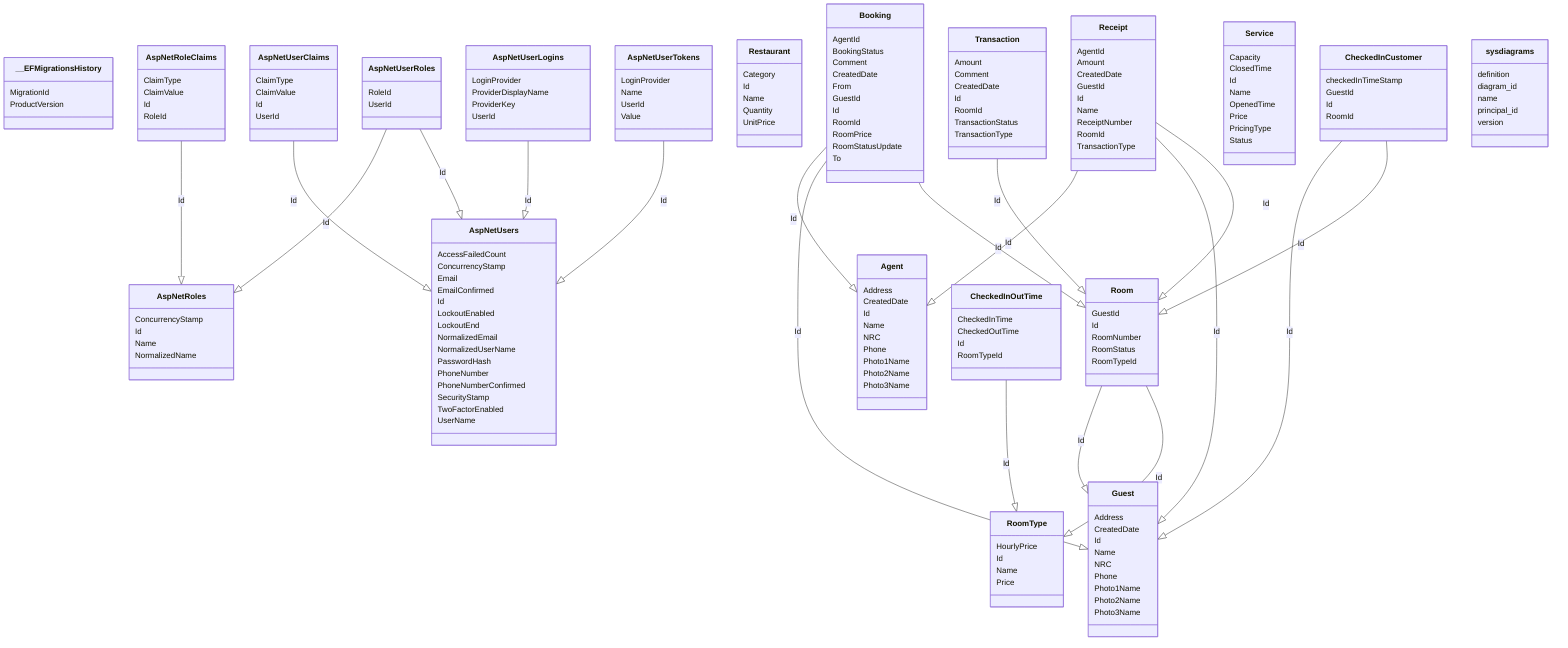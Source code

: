classDiagram
      
class __EFMigrationsHistory {
    MigrationId
          ProductVersion
          
}
        
class AspNetRoles {
    ConcurrencyStamp
          Id
          Name
          NormalizedName
          
}
        
class AspNetUsers {
    AccessFailedCount
          ConcurrencyStamp
          Email
          EmailConfirmed
          Id
          LockoutEnabled
          LockoutEnd
          NormalizedEmail
          NormalizedUserName
          PasswordHash
          PhoneNumber
          PhoneNumberConfirmed
          SecurityStamp
          TwoFactorEnabled
          UserName
          
}
        
class AspNetRoleClaims {
    ClaimType
          ClaimValue
          Id
          RoleId
          
}
        
class AspNetUserClaims {
    ClaimType
          ClaimValue
          Id
          UserId
          
}
        
class AspNetUserLogins {
    LoginProvider
          ProviderDisplayName
          ProviderKey
          UserId
          
}
        
class AspNetUserRoles {
    RoleId
          UserId
          
}
        
class AspNetUserTokens {
    LoginProvider
          Name
          UserId
          Value
          
}
        
class Agent {
    Address
          CreatedDate
          Id
          Name
          NRC
          Phone
          Photo1Name
          Photo2Name
          Photo3Name
          
}
        
class Guest {
    Address
          CreatedDate
          Id
          Name
          NRC
          Phone
          Photo1Name
          Photo2Name
          Photo3Name
          
}
        
class Restaurant {
    Category
          Id
          Name
          Quantity
          UnitPrice
          
}
        
class RoomType {
    HourlyPrice
          Id
          Name
          Price
          
}
        
class Room {
    GuestId
          Id
          RoomNumber
          RoomStatus
          RoomTypeId
          
}
        
class Booking {
    AgentId
          BookingStatus
          Comment
          CreatedDate
          From
          GuestId
          Id
          RoomId
          RoomPrice
          RoomStatusUpdate
          To
          
}
        
class Transaction {
    Amount
          Comment
          CreatedDate
          Id
          RoomId
          TransactionStatus
          TransactionType
          
}
        
class CheckedInOutTime {
    CheckedInTime
          CheckedOutTime
          Id
          RoomTypeId
          
}
        
class CheckedInCustomer {
    checkedInTimeStamp
          GuestId
          Id
          RoomId
          
}
        
class Service {
    Capacity
          ClosedTime
          Id
          Name
          OpenedTime
          Price
          PricingType
          Status
          
}
        
class Receipt {
    AgentId
          Amount
          CreatedDate
          GuestId
          Id
          Name
          ReceiptNumber
          RoomId
          TransactionType
          
}
        
class sysdiagrams {
    definition
          diagram_id
          name
          principal_id
          version
          
}
        
      AspNetRoleClaims --|> AspNetRoles: Id
            AspNetUserClaims --|> AspNetUsers: Id
            AspNetUserLogins --|> AspNetUsers: Id
            AspNetUserRoles --|> AspNetRoles: Id
            AspNetUserRoles --|> AspNetUsers: Id
            AspNetUserTokens --|> AspNetUsers: Id
            Room --|> Guest: Id
            Room --|> RoomType: Id
            Booking --|> Agent: Id
            Booking --|> Guest: Id
            Booking --|> Room: Id
            Transaction --|> Room: Id
            CheckedInOutTime --|> RoomType: Id
            CheckedInCustomer --|> Guest: Id
            CheckedInCustomer --|> Room: Id
            Receipt --|> Agent: Id
            Receipt --|> Guest: Id
            Receipt --|> Room: Id